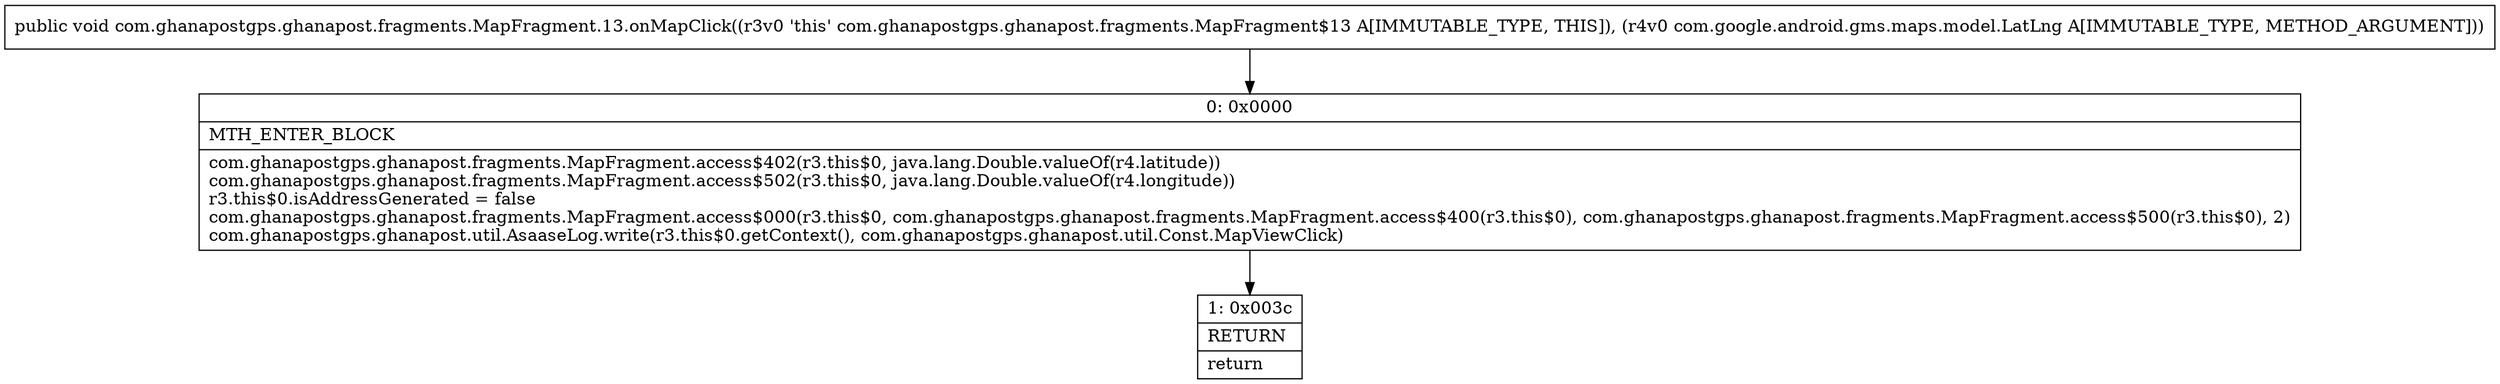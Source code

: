 digraph "CFG forcom.ghanapostgps.ghanapost.fragments.MapFragment.13.onMapClick(Lcom\/google\/android\/gms\/maps\/model\/LatLng;)V" {
Node_0 [shape=record,label="{0\:\ 0x0000|MTH_ENTER_BLOCK\l|com.ghanapostgps.ghanapost.fragments.MapFragment.access$402(r3.this$0, java.lang.Double.valueOf(r4.latitude))\lcom.ghanapostgps.ghanapost.fragments.MapFragment.access$502(r3.this$0, java.lang.Double.valueOf(r4.longitude))\lr3.this$0.isAddressGenerated = false\lcom.ghanapostgps.ghanapost.fragments.MapFragment.access$000(r3.this$0, com.ghanapostgps.ghanapost.fragments.MapFragment.access$400(r3.this$0), com.ghanapostgps.ghanapost.fragments.MapFragment.access$500(r3.this$0), 2)\lcom.ghanapostgps.ghanapost.util.AsaaseLog.write(r3.this$0.getContext(), com.ghanapostgps.ghanapost.util.Const.MapViewClick)\l}"];
Node_1 [shape=record,label="{1\:\ 0x003c|RETURN\l|return\l}"];
MethodNode[shape=record,label="{public void com.ghanapostgps.ghanapost.fragments.MapFragment.13.onMapClick((r3v0 'this' com.ghanapostgps.ghanapost.fragments.MapFragment$13 A[IMMUTABLE_TYPE, THIS]), (r4v0 com.google.android.gms.maps.model.LatLng A[IMMUTABLE_TYPE, METHOD_ARGUMENT])) }"];
MethodNode -> Node_0;
Node_0 -> Node_1;
}

